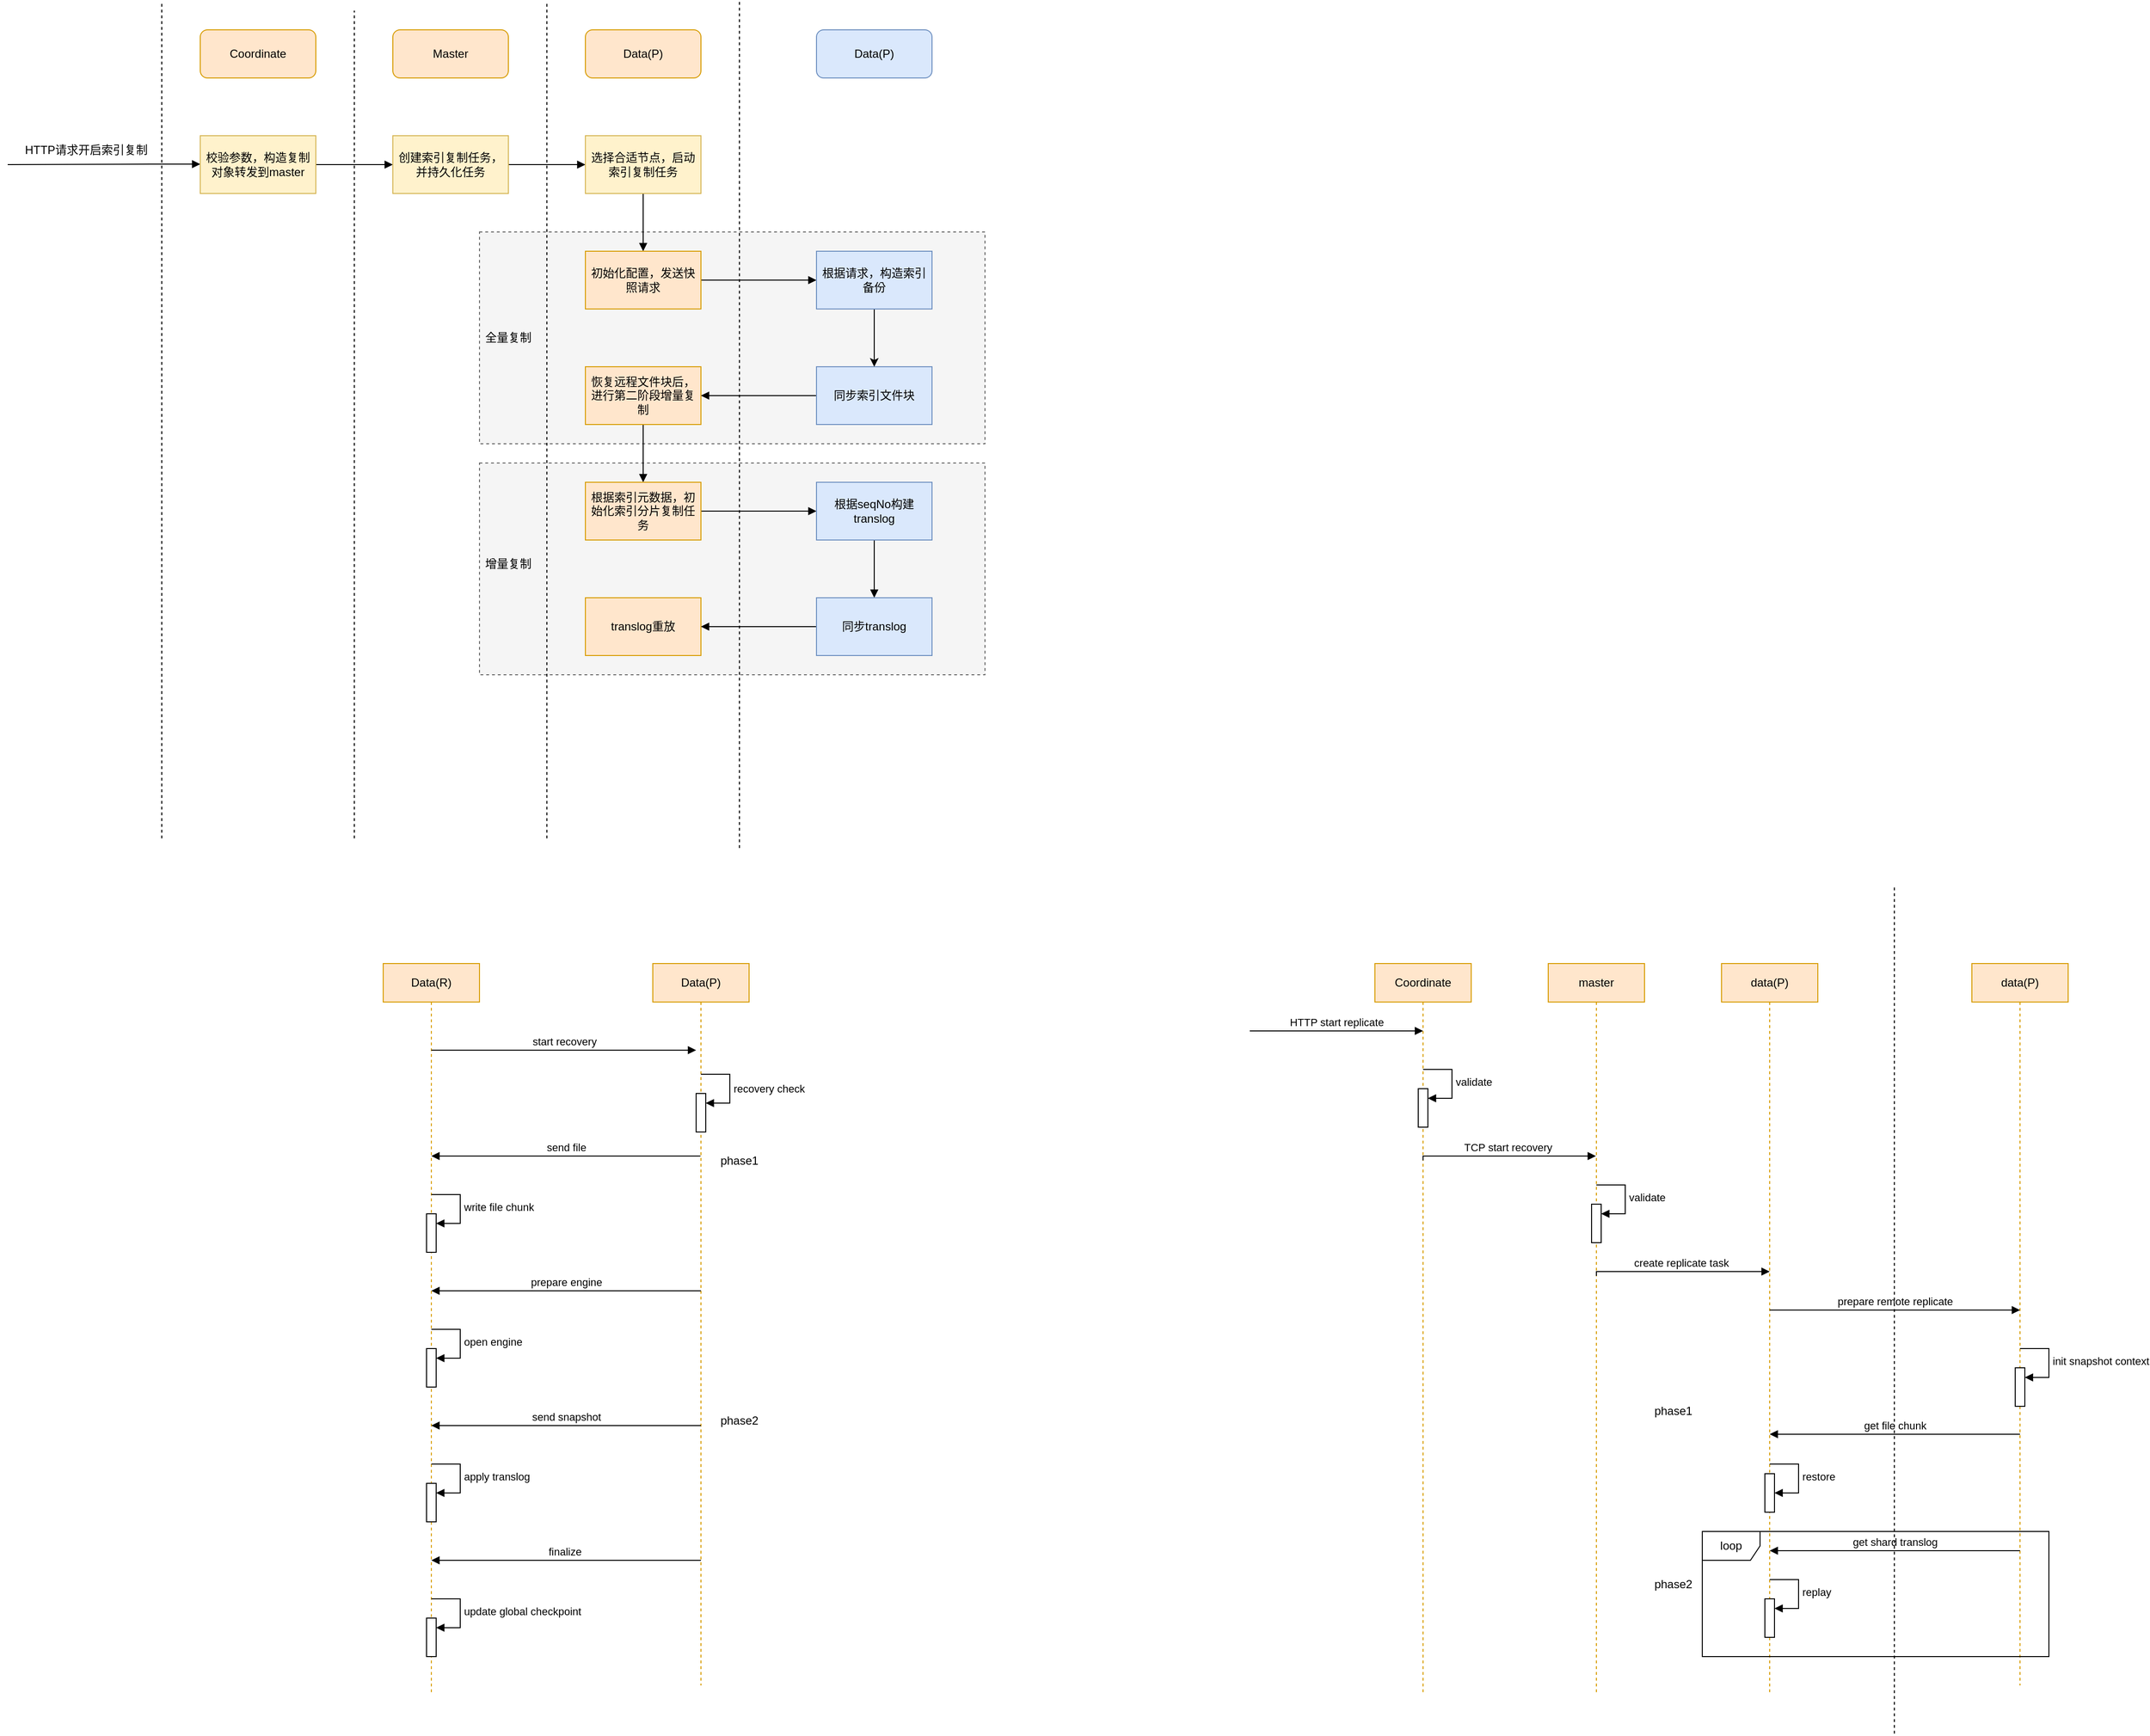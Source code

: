 <mxfile version="21.0.6" type="github">
  <diagram id="kgpKYQtTHZ0yAKxKKP6v" name="Page-1">
    <mxGraphModel dx="2603" dy="796" grid="1" gridSize="10" guides="1" tooltips="1" connect="1" arrows="1" fold="1" page="1" pageScale="1" pageWidth="1169" pageHeight="1654" math="0" shadow="0">
      <root>
        <mxCell id="0" />
        <mxCell id="1" parent="0" />
        <mxCell id="WmvgUTqw2XlQgtCc3bEv-22" value="" style="rounded=0;whiteSpace=wrap;html=1;dashed=1;fillColor=#f5f5f5;fontColor=#333333;strokeColor=#666666;" parent="1" vertex="1">
          <mxGeometry x="490" y="560" width="525" height="220" as="geometry" />
        </mxCell>
        <mxCell id="WmvgUTqw2XlQgtCc3bEv-21" value="" style="rounded=0;whiteSpace=wrap;html=1;dashed=1;fillColor=#f5f5f5;strokeColor=#666666;fontColor=#333333;" parent="1" vertex="1">
          <mxGeometry x="490" y="320" width="525" height="220" as="geometry" />
        </mxCell>
        <mxCell id="PM9TSfu3fzQXG_fMd-_V-1" value="" style="endArrow=none;html=1;rounded=0;dashed=1;" parent="1" edge="1">
          <mxGeometry width="50" height="50" relative="1" as="geometry">
            <mxPoint x="160" y="950" as="sourcePoint" />
            <mxPoint x="160" y="80" as="targetPoint" />
          </mxGeometry>
        </mxCell>
        <mxCell id="PM9TSfu3fzQXG_fMd-_V-2" value="Coordinate" style="rounded=1;whiteSpace=wrap;html=1;fillColor=#ffe6cc;strokeColor=#d79b00;" parent="1" vertex="1">
          <mxGeometry x="200" y="110" width="120" height="50" as="geometry" />
        </mxCell>
        <mxCell id="PM9TSfu3fzQXG_fMd-_V-3" value="" style="endArrow=none;html=1;rounded=0;dashed=1;" parent="1" edge="1">
          <mxGeometry width="50" height="50" relative="1" as="geometry">
            <mxPoint x="560" y="950" as="sourcePoint" />
            <mxPoint x="560" y="80" as="targetPoint" />
          </mxGeometry>
        </mxCell>
        <mxCell id="PM9TSfu3fzQXG_fMd-_V-5" value="" style="endArrow=block;html=1;rounded=0;endFill=1;" parent="1" edge="1">
          <mxGeometry relative="1" as="geometry">
            <mxPoint y="250" as="sourcePoint" />
            <mxPoint x="200" y="249.5" as="targetPoint" />
            <Array as="points">
              <mxPoint x="150" y="249.5" />
            </Array>
          </mxGeometry>
        </mxCell>
        <mxCell id="PM9TSfu3fzQXG_fMd-_V-7" value="Master" style="rounded=1;whiteSpace=wrap;html=1;fillColor=#ffe6cc;strokeColor=#d79b00;" parent="1" vertex="1">
          <mxGeometry x="400" y="110" width="120" height="50" as="geometry" />
        </mxCell>
        <mxCell id="WmvgUTqw2XlQgtCc3bEv-4" style="edgeStyle=orthogonalEdgeStyle;rounded=0;orthogonalLoop=1;jettySize=auto;html=1;exitX=1;exitY=0.5;exitDx=0;exitDy=0;entryX=0;entryY=0.5;entryDx=0;entryDy=0;endArrow=block;endFill=1;" parent="1" source="PM9TSfu3fzQXG_fMd-_V-8" target="PM9TSfu3fzQXG_fMd-_V-10" edge="1">
          <mxGeometry relative="1" as="geometry" />
        </mxCell>
        <mxCell id="PM9TSfu3fzQXG_fMd-_V-8" value="校验参数，构造复制对象转发到master" style="rounded=0;whiteSpace=wrap;html=1;fillColor=#fff2cc;strokeColor=#d6b656;" parent="1" vertex="1">
          <mxGeometry x="200" y="220" width="120" height="60" as="geometry" />
        </mxCell>
        <mxCell id="WmvgUTqw2XlQgtCc3bEv-7" style="edgeStyle=orthogonalEdgeStyle;rounded=0;orthogonalLoop=1;jettySize=auto;html=1;exitX=1;exitY=0.5;exitDx=0;exitDy=0;entryX=0;entryY=0.5;entryDx=0;entryDy=0;endArrow=block;endFill=1;" parent="1" source="PM9TSfu3fzQXG_fMd-_V-10" target="Iq0vz-vZi5H4jPWASZ7c-6" edge="1">
          <mxGeometry relative="1" as="geometry" />
        </mxCell>
        <mxCell id="PM9TSfu3fzQXG_fMd-_V-10" value="创建索引复制任务，并持久化任务" style="rounded=0;whiteSpace=wrap;html=1;fillColor=#fff2cc;strokeColor=#d6b656;" parent="1" vertex="1">
          <mxGeometry x="400" y="220" width="120" height="60" as="geometry" />
        </mxCell>
        <mxCell id="PM9TSfu3fzQXG_fMd-_V-14" value="" style="endArrow=none;html=1;rounded=0;dashed=1;" parent="1" edge="1">
          <mxGeometry width="50" height="50" relative="1" as="geometry">
            <mxPoint x="360" y="950" as="sourcePoint" />
            <mxPoint x="360" y="90" as="targetPoint" />
          </mxGeometry>
        </mxCell>
        <mxCell id="PM9TSfu3fzQXG_fMd-_V-15" value="Data(P)" style="rounded=1;whiteSpace=wrap;html=1;fillColor=#ffe6cc;strokeColor=#d79b00;" parent="1" vertex="1">
          <mxGeometry x="600" y="110" width="120" height="50" as="geometry" />
        </mxCell>
        <mxCell id="Iq0vz-vZi5H4jPWASZ7c-3" value="Data(P)" style="rounded=1;whiteSpace=wrap;html=1;fillColor=#dae8fc;strokeColor=#6c8ebf;" parent="1" vertex="1">
          <mxGeometry x="840" y="110" width="120" height="50" as="geometry" />
        </mxCell>
        <mxCell id="Iq0vz-vZi5H4jPWASZ7c-4" value="" style="endArrow=none;html=1;rounded=0;dashed=1;" parent="1" edge="1">
          <mxGeometry width="50" height="50" relative="1" as="geometry">
            <mxPoint x="760" y="960" as="sourcePoint" />
            <mxPoint x="760" y="80" as="targetPoint" />
          </mxGeometry>
        </mxCell>
        <mxCell id="WmvgUTqw2XlQgtCc3bEv-9" style="edgeStyle=orthogonalEdgeStyle;rounded=0;orthogonalLoop=1;jettySize=auto;html=1;exitX=0.5;exitY=1;exitDx=0;exitDy=0;entryX=0.5;entryY=0;entryDx=0;entryDy=0;endArrow=block;endFill=1;" parent="1" source="Iq0vz-vZi5H4jPWASZ7c-6" target="Iq0vz-vZi5H4jPWASZ7c-9" edge="1">
          <mxGeometry relative="1" as="geometry" />
        </mxCell>
        <mxCell id="Iq0vz-vZi5H4jPWASZ7c-6" value="选择合适节点，启动索引复制任务" style="rounded=0;whiteSpace=wrap;html=1;fillColor=#fff2cc;strokeColor=#d6b656;" parent="1" vertex="1">
          <mxGeometry x="600" y="220" width="120" height="60" as="geometry" />
        </mxCell>
        <mxCell id="WmvgUTqw2XlQgtCc3bEv-8" style="edgeStyle=orthogonalEdgeStyle;rounded=0;orthogonalLoop=1;jettySize=auto;html=1;exitX=1;exitY=0.5;exitDx=0;exitDy=0;entryX=0;entryY=0.5;entryDx=0;entryDy=0;endArrow=block;endFill=1;" parent="1" source="Iq0vz-vZi5H4jPWASZ7c-9" target="Iq0vz-vZi5H4jPWASZ7c-14" edge="1">
          <mxGeometry relative="1" as="geometry" />
        </mxCell>
        <mxCell id="Iq0vz-vZi5H4jPWASZ7c-9" value="初始化配置，发送快照请求" style="rounded=0;whiteSpace=wrap;html=1;fillColor=#ffe6cc;strokeColor=#d79b00;" parent="1" vertex="1">
          <mxGeometry x="600" y="340" width="120" height="60" as="geometry" />
        </mxCell>
        <mxCell id="WmvgUTqw2XlQgtCc3bEv-18" style="edgeStyle=orthogonalEdgeStyle;rounded=0;orthogonalLoop=1;jettySize=auto;html=1;exitX=0.5;exitY=1;exitDx=0;exitDy=0;endArrow=block;endFill=1;" parent="1" source="Iq0vz-vZi5H4jPWASZ7c-10" target="Iq0vz-vZi5H4jPWASZ7c-19" edge="1">
          <mxGeometry relative="1" as="geometry" />
        </mxCell>
        <mxCell id="Iq0vz-vZi5H4jPWASZ7c-10" value="恢复远程文件块后，进行第二阶段增量复制" style="rounded=0;whiteSpace=wrap;html=1;fillColor=#ffe6cc;strokeColor=#d79b00;" parent="1" vertex="1">
          <mxGeometry x="600" y="460" width="120" height="60" as="geometry" />
        </mxCell>
        <mxCell id="WmvgUTqw2XlQgtCc3bEv-13" style="edgeStyle=orthogonalEdgeStyle;rounded=0;orthogonalLoop=1;jettySize=auto;html=1;exitX=0;exitY=0.5;exitDx=0;exitDy=0;entryX=1;entryY=0.5;entryDx=0;entryDy=0;endArrow=block;endFill=1;" parent="1" source="Iq0vz-vZi5H4jPWASZ7c-12" target="Iq0vz-vZi5H4jPWASZ7c-10" edge="1">
          <mxGeometry relative="1" as="geometry" />
        </mxCell>
        <mxCell id="Iq0vz-vZi5H4jPWASZ7c-12" value="同步索引文件块" style="rounded=0;whiteSpace=wrap;html=1;fillColor=#dae8fc;strokeColor=#6c8ebf;" parent="1" vertex="1">
          <mxGeometry x="840" y="460" width="120" height="60" as="geometry" />
        </mxCell>
        <mxCell id="WmvgUTqw2XlQgtCc3bEv-17" style="edgeStyle=orthogonalEdgeStyle;rounded=0;orthogonalLoop=1;jettySize=auto;html=1;exitX=0.5;exitY=1;exitDx=0;exitDy=0;entryX=0.5;entryY=0;entryDx=0;entryDy=0;" parent="1" source="Iq0vz-vZi5H4jPWASZ7c-14" target="Iq0vz-vZi5H4jPWASZ7c-12" edge="1">
          <mxGeometry relative="1" as="geometry" />
        </mxCell>
        <mxCell id="Iq0vz-vZi5H4jPWASZ7c-14" value="根据请求，构造索引备份" style="rounded=0;whiteSpace=wrap;html=1;fillColor=#dae8fc;strokeColor=#6c8ebf;" parent="1" vertex="1">
          <mxGeometry x="840" y="340" width="120" height="60" as="geometry" />
        </mxCell>
        <mxCell id="WmvgUTqw2XlQgtCc3bEv-19" style="edgeStyle=orthogonalEdgeStyle;rounded=0;orthogonalLoop=1;jettySize=auto;html=1;exitX=1;exitY=0.5;exitDx=0;exitDy=0;entryX=0;entryY=0.5;entryDx=0;entryDy=0;endArrow=block;endFill=1;" parent="1" source="Iq0vz-vZi5H4jPWASZ7c-19" target="Iq0vz-vZi5H4jPWASZ7c-23" edge="1">
          <mxGeometry relative="1" as="geometry" />
        </mxCell>
        <mxCell id="Iq0vz-vZi5H4jPWASZ7c-19" value="根据索引元数据，初始化索引分片复制任务" style="rounded=0;whiteSpace=wrap;html=1;fillColor=#ffe6cc;strokeColor=#d79b00;" parent="1" vertex="1">
          <mxGeometry x="600" y="580" width="120" height="60" as="geometry" />
        </mxCell>
        <mxCell id="WmvgUTqw2XlQgtCc3bEv-20" value="" style="edgeStyle=orthogonalEdgeStyle;rounded=0;orthogonalLoop=1;jettySize=auto;html=1;endArrow=block;endFill=1;" parent="1" source="Iq0vz-vZi5H4jPWASZ7c-23" target="Iq0vz-vZi5H4jPWASZ7c-27" edge="1">
          <mxGeometry relative="1" as="geometry" />
        </mxCell>
        <mxCell id="Iq0vz-vZi5H4jPWASZ7c-23" value="根据seqNo构建translog" style="rounded=0;whiteSpace=wrap;html=1;fillColor=#dae8fc;strokeColor=#6c8ebf;" parent="1" vertex="1">
          <mxGeometry x="840" y="580" width="120" height="60" as="geometry" />
        </mxCell>
        <mxCell id="Iq0vz-vZi5H4jPWASZ7c-25" value="translog重放" style="rounded=0;whiteSpace=wrap;html=1;fillColor=#ffe6cc;strokeColor=#d79b00;" parent="1" vertex="1">
          <mxGeometry x="600" y="700" width="120" height="60" as="geometry" />
        </mxCell>
        <mxCell id="WmvgUTqw2XlQgtCc3bEv-14" style="edgeStyle=orthogonalEdgeStyle;rounded=0;orthogonalLoop=1;jettySize=auto;html=1;exitX=0;exitY=0.5;exitDx=0;exitDy=0;entryX=1;entryY=0.5;entryDx=0;entryDy=0;endArrow=block;endFill=1;" parent="1" source="Iq0vz-vZi5H4jPWASZ7c-27" target="Iq0vz-vZi5H4jPWASZ7c-25" edge="1">
          <mxGeometry relative="1" as="geometry" />
        </mxCell>
        <mxCell id="Iq0vz-vZi5H4jPWASZ7c-27" value="同步translog" style="rounded=0;whiteSpace=wrap;html=1;fillColor=#dae8fc;strokeColor=#6c8ebf;" parent="1" vertex="1">
          <mxGeometry x="840" y="700" width="120" height="60" as="geometry" />
        </mxCell>
        <mxCell id="BRsfPpCAPz9ScMx33HAy-3" value="phase1" style="text;html=1;strokeColor=none;fillColor=none;align=center;verticalAlign=middle;whiteSpace=wrap;rounded=0;" parent="1" vertex="1">
          <mxGeometry x="730" y="1270" width="60" height="30" as="geometry" />
        </mxCell>
        <mxCell id="BRsfPpCAPz9ScMx33HAy-4" value="phase2" style="text;html=1;strokeColor=none;fillColor=none;align=center;verticalAlign=middle;whiteSpace=wrap;rounded=0;" parent="1" vertex="1">
          <mxGeometry x="730" y="1540" width="60" height="30" as="geometry" />
        </mxCell>
        <mxCell id="WmvgUTqw2XlQgtCc3bEv-2" value="&amp;nbsp;HTTP请求开启索引复制" style="text;html=1;strokeColor=none;fillColor=none;align=center;verticalAlign=middle;whiteSpace=wrap;rounded=0;" parent="1" vertex="1">
          <mxGeometry x="10" y="220" width="140" height="30" as="geometry" />
        </mxCell>
        <mxCell id="WmvgUTqw2XlQgtCc3bEv-23" value="全量复制" style="text;html=1;strokeColor=none;fillColor=none;align=center;verticalAlign=middle;whiteSpace=wrap;rounded=0;" parent="1" vertex="1">
          <mxGeometry x="490" y="415" width="60" height="30" as="geometry" />
        </mxCell>
        <mxCell id="WmvgUTqw2XlQgtCc3bEv-24" value="增量复制" style="text;html=1;strokeColor=none;fillColor=none;align=center;verticalAlign=middle;whiteSpace=wrap;rounded=0;" parent="1" vertex="1">
          <mxGeometry x="490" y="650" width="60" height="30" as="geometry" />
        </mxCell>
        <mxCell id="45s4qazxSG5iI6Zt1e1w-13" value="Data(R)" style="shape=umlLifeline;perimeter=lifelinePerimeter;whiteSpace=wrap;html=1;container=1;dropTarget=0;collapsible=0;recursiveResize=0;outlineConnect=0;portConstraint=eastwest;newEdgeStyle={&quot;edgeStyle&quot;:&quot;elbowEdgeStyle&quot;,&quot;elbow&quot;:&quot;vertical&quot;,&quot;curved&quot;:0,&quot;rounded&quot;:0};fillColor=#ffe6cc;strokeColor=#d79b00;" parent="1" vertex="1">
          <mxGeometry x="390" y="1080" width="100" height="760" as="geometry" />
        </mxCell>
        <mxCell id="45s4qazxSG5iI6Zt1e1w-14" value="" style="html=1;points=[];perimeter=orthogonalPerimeter;outlineConnect=0;targetShapes=umlLifeline;portConstraint=eastwest;newEdgeStyle={&quot;edgeStyle&quot;:&quot;elbowEdgeStyle&quot;,&quot;elbow&quot;:&quot;vertical&quot;,&quot;curved&quot;:0,&quot;rounded&quot;:0};" parent="45s4qazxSG5iI6Zt1e1w-13" vertex="1">
          <mxGeometry x="45" y="260" width="10" height="40" as="geometry" />
        </mxCell>
        <mxCell id="45s4qazxSG5iI6Zt1e1w-15" value="write file chunk" style="html=1;align=left;spacingLeft=2;endArrow=block;rounded=0;edgeStyle=orthogonalEdgeStyle;curved=0;rounded=0;" parent="45s4qazxSG5iI6Zt1e1w-13" target="45s4qazxSG5iI6Zt1e1w-14" edge="1">
          <mxGeometry x="0.012" relative="1" as="geometry">
            <mxPoint x="50" y="240" as="sourcePoint" />
            <Array as="points">
              <mxPoint x="80" y="270" />
            </Array>
            <mxPoint as="offset" />
          </mxGeometry>
        </mxCell>
        <mxCell id="45s4qazxSG5iI6Zt1e1w-29" value="" style="html=1;points=[];perimeter=orthogonalPerimeter;outlineConnect=0;targetShapes=umlLifeline;portConstraint=eastwest;newEdgeStyle={&quot;edgeStyle&quot;:&quot;elbowEdgeStyle&quot;,&quot;elbow&quot;:&quot;vertical&quot;,&quot;curved&quot;:0,&quot;rounded&quot;:0};" parent="45s4qazxSG5iI6Zt1e1w-13" vertex="1">
          <mxGeometry x="45" y="400" width="10" height="40" as="geometry" />
        </mxCell>
        <mxCell id="45s4qazxSG5iI6Zt1e1w-30" value="open engine" style="html=1;align=left;spacingLeft=2;endArrow=block;rounded=0;edgeStyle=orthogonalEdgeStyle;curved=0;rounded=0;" parent="45s4qazxSG5iI6Zt1e1w-13" target="45s4qazxSG5iI6Zt1e1w-29" edge="1">
          <mxGeometry relative="1" as="geometry">
            <mxPoint x="50" y="380" as="sourcePoint" />
            <Array as="points">
              <mxPoint x="80" y="410" />
            </Array>
          </mxGeometry>
        </mxCell>
        <mxCell id="45s4qazxSG5iI6Zt1e1w-34" value="" style="html=1;points=[];perimeter=orthogonalPerimeter;outlineConnect=0;targetShapes=umlLifeline;portConstraint=eastwest;newEdgeStyle={&quot;edgeStyle&quot;:&quot;elbowEdgeStyle&quot;,&quot;elbow&quot;:&quot;vertical&quot;,&quot;curved&quot;:0,&quot;rounded&quot;:0};" parent="45s4qazxSG5iI6Zt1e1w-13" vertex="1">
          <mxGeometry x="45" y="540" width="10" height="40" as="geometry" />
        </mxCell>
        <mxCell id="45s4qazxSG5iI6Zt1e1w-35" value="apply translog" style="html=1;align=left;spacingLeft=2;endArrow=block;rounded=0;edgeStyle=orthogonalEdgeStyle;curved=0;rounded=0;" parent="45s4qazxSG5iI6Zt1e1w-13" target="45s4qazxSG5iI6Zt1e1w-34" edge="1">
          <mxGeometry x="0.012" relative="1" as="geometry">
            <mxPoint x="50" y="520" as="sourcePoint" />
            <Array as="points">
              <mxPoint x="80" y="550" />
            </Array>
            <mxPoint as="offset" />
          </mxGeometry>
        </mxCell>
        <mxCell id="45s4qazxSG5iI6Zt1e1w-39" value="" style="html=1;points=[];perimeter=orthogonalPerimeter;outlineConnect=0;targetShapes=umlLifeline;portConstraint=eastwest;newEdgeStyle={&quot;edgeStyle&quot;:&quot;elbowEdgeStyle&quot;,&quot;elbow&quot;:&quot;vertical&quot;,&quot;curved&quot;:0,&quot;rounded&quot;:0};" parent="45s4qazxSG5iI6Zt1e1w-13" vertex="1">
          <mxGeometry x="45" y="680" width="10" height="40" as="geometry" />
        </mxCell>
        <mxCell id="45s4qazxSG5iI6Zt1e1w-40" value="update global checkpoint" style="html=1;align=left;spacingLeft=2;endArrow=block;rounded=0;edgeStyle=orthogonalEdgeStyle;curved=0;rounded=0;" parent="45s4qazxSG5iI6Zt1e1w-13" target="45s4qazxSG5iI6Zt1e1w-39" edge="1">
          <mxGeometry relative="1" as="geometry">
            <mxPoint x="50" y="660" as="sourcePoint" />
            <Array as="points">
              <mxPoint x="80" y="690" />
            </Array>
          </mxGeometry>
        </mxCell>
        <mxCell id="45s4qazxSG5iI6Zt1e1w-16" value="Data(P)" style="shape=umlLifeline;perimeter=lifelinePerimeter;whiteSpace=wrap;html=1;container=1;dropTarget=0;collapsible=0;recursiveResize=0;outlineConnect=0;portConstraint=eastwest;newEdgeStyle={&quot;edgeStyle&quot;:&quot;elbowEdgeStyle&quot;,&quot;elbow&quot;:&quot;vertical&quot;,&quot;curved&quot;:0,&quot;rounded&quot;:0};fillColor=#ffe6cc;strokeColor=#d79b00;" parent="1" vertex="1">
          <mxGeometry x="670" y="1080" width="100" height="750" as="geometry" />
        </mxCell>
        <mxCell id="45s4qazxSG5iI6Zt1e1w-17" value="" style="html=1;points=[];perimeter=orthogonalPerimeter;outlineConnect=0;targetShapes=umlLifeline;portConstraint=eastwest;newEdgeStyle={&quot;edgeStyle&quot;:&quot;elbowEdgeStyle&quot;,&quot;elbow&quot;:&quot;vertical&quot;,&quot;curved&quot;:0,&quot;rounded&quot;:0};" parent="45s4qazxSG5iI6Zt1e1w-16" vertex="1">
          <mxGeometry x="45" y="135" width="10" height="40" as="geometry" />
        </mxCell>
        <mxCell id="45s4qazxSG5iI6Zt1e1w-18" value="recovery check" style="html=1;align=left;spacingLeft=2;endArrow=block;rounded=0;edgeStyle=orthogonalEdgeStyle;curved=0;rounded=0;" parent="45s4qazxSG5iI6Zt1e1w-16" target="45s4qazxSG5iI6Zt1e1w-17" edge="1">
          <mxGeometry x="0.059" relative="1" as="geometry">
            <mxPoint x="50" y="115" as="sourcePoint" />
            <Array as="points">
              <mxPoint x="80" y="145" />
            </Array>
            <mxPoint as="offset" />
          </mxGeometry>
        </mxCell>
        <mxCell id="45s4qazxSG5iI6Zt1e1w-21" value="start recovery" style="html=1;verticalAlign=bottom;endArrow=block;edgeStyle=elbowEdgeStyle;elbow=vertical;curved=0;rounded=0;" parent="1" edge="1">
          <mxGeometry x="0.004" relative="1" as="geometry">
            <mxPoint x="440" y="1170" as="sourcePoint" />
            <mxPoint x="715" y="1170" as="targetPoint" />
            <mxPoint as="offset" />
          </mxGeometry>
        </mxCell>
        <mxCell id="45s4qazxSG5iI6Zt1e1w-22" value="send file" style="html=1;verticalAlign=bottom;endArrow=block;edgeStyle=elbowEdgeStyle;elbow=vertical;curved=0;rounded=0;" parent="1" source="45s4qazxSG5iI6Zt1e1w-16" edge="1">
          <mxGeometry x="0.002" width="80" relative="1" as="geometry">
            <mxPoint x="520" y="1280" as="sourcePoint" />
            <mxPoint x="440" y="1280" as="targetPoint" />
            <mxPoint as="offset" />
          </mxGeometry>
        </mxCell>
        <mxCell id="45s4qazxSG5iI6Zt1e1w-24" value="prepare engine" style="html=1;verticalAlign=bottom;endArrow=block;edgeStyle=elbowEdgeStyle;elbow=horizontal;curved=0;rounded=0;" parent="1" edge="1">
          <mxGeometry width="80" relative="1" as="geometry">
            <mxPoint x="720" y="1420" as="sourcePoint" />
            <mxPoint x="440" y="1420" as="targetPoint" />
          </mxGeometry>
        </mxCell>
        <mxCell id="45s4qazxSG5iI6Zt1e1w-31" value="send snapshot" style="html=1;verticalAlign=bottom;endArrow=block;edgeStyle=elbowEdgeStyle;elbow=vertical;curved=0;rounded=0;" parent="1" edge="1">
          <mxGeometry width="80" relative="1" as="geometry">
            <mxPoint x="720" y="1560" as="sourcePoint" />
            <mxPoint x="440" y="1560" as="targetPoint" />
          </mxGeometry>
        </mxCell>
        <mxCell id="45s4qazxSG5iI6Zt1e1w-36" value="finalize&amp;nbsp;" style="html=1;verticalAlign=bottom;endArrow=block;edgeStyle=elbowEdgeStyle;elbow=vertical;curved=0;rounded=0;" parent="1" edge="1">
          <mxGeometry width="80" relative="1" as="geometry">
            <mxPoint x="720" y="1700" as="sourcePoint" />
            <mxPoint x="440" y="1700" as="targetPoint" />
          </mxGeometry>
        </mxCell>
        <mxCell id="5-fn1UyO5SDsgG5wvGQP-1" value="data(P)" style="shape=umlLifeline;perimeter=lifelinePerimeter;whiteSpace=wrap;html=1;container=1;dropTarget=0;collapsible=0;recursiveResize=0;outlineConnect=0;portConstraint=eastwest;newEdgeStyle={&quot;edgeStyle&quot;:&quot;elbowEdgeStyle&quot;,&quot;elbow&quot;:&quot;vertical&quot;,&quot;curved&quot;:0,&quot;rounded&quot;:0};fillColor=#ffe6cc;strokeColor=#d79b00;" vertex="1" parent="1">
          <mxGeometry x="1780" y="1080" width="100" height="760" as="geometry" />
        </mxCell>
        <mxCell id="5-fn1UyO5SDsgG5wvGQP-2" value="" style="html=1;points=[];perimeter=orthogonalPerimeter;outlineConnect=0;targetShapes=umlLifeline;portConstraint=eastwest;newEdgeStyle={&quot;edgeStyle&quot;:&quot;elbowEdgeStyle&quot;,&quot;elbow&quot;:&quot;vertical&quot;,&quot;curved&quot;:0,&quot;rounded&quot;:0};" vertex="1" parent="5-fn1UyO5SDsgG5wvGQP-1">
          <mxGeometry x="45" y="530" width="10" height="40" as="geometry" />
        </mxCell>
        <mxCell id="5-fn1UyO5SDsgG5wvGQP-3" value="" style="html=1;points=[];perimeter=orthogonalPerimeter;outlineConnect=0;targetShapes=umlLifeline;portConstraint=eastwest;newEdgeStyle={&quot;edgeStyle&quot;:&quot;elbowEdgeStyle&quot;,&quot;elbow&quot;:&quot;vertical&quot;,&quot;curved&quot;:0,&quot;rounded&quot;:0};" vertex="1" parent="5-fn1UyO5SDsgG5wvGQP-1">
          <mxGeometry x="45" y="660" width="10" height="40" as="geometry" />
        </mxCell>
        <mxCell id="5-fn1UyO5SDsgG5wvGQP-4" value="replay" style="html=1;align=left;spacingLeft=2;endArrow=block;rounded=0;edgeStyle=orthogonalEdgeStyle;curved=0;rounded=0;" edge="1" parent="5-fn1UyO5SDsgG5wvGQP-1" target="5-fn1UyO5SDsgG5wvGQP-3">
          <mxGeometry relative="1" as="geometry">
            <mxPoint x="50" y="640" as="sourcePoint" />
            <Array as="points">
              <mxPoint x="80" y="670" />
            </Array>
          </mxGeometry>
        </mxCell>
        <mxCell id="5-fn1UyO5SDsgG5wvGQP-5" value="data(P)" style="shape=umlLifeline;perimeter=lifelinePerimeter;whiteSpace=wrap;html=1;container=1;dropTarget=0;collapsible=0;recursiveResize=0;outlineConnect=0;portConstraint=eastwest;newEdgeStyle={&quot;edgeStyle&quot;:&quot;elbowEdgeStyle&quot;,&quot;elbow&quot;:&quot;vertical&quot;,&quot;curved&quot;:0,&quot;rounded&quot;:0};fillColor=#ffe6cc;strokeColor=#d79b00;" vertex="1" parent="1">
          <mxGeometry x="2040" y="1080" width="100" height="750" as="geometry" />
        </mxCell>
        <mxCell id="5-fn1UyO5SDsgG5wvGQP-6" value="" style="html=1;points=[];perimeter=orthogonalPerimeter;outlineConnect=0;targetShapes=umlLifeline;portConstraint=eastwest;newEdgeStyle={&quot;edgeStyle&quot;:&quot;elbowEdgeStyle&quot;,&quot;elbow&quot;:&quot;vertical&quot;,&quot;curved&quot;:0,&quot;rounded&quot;:0};" vertex="1" parent="5-fn1UyO5SDsgG5wvGQP-5">
          <mxGeometry x="45" y="420" width="10" height="40" as="geometry" />
        </mxCell>
        <mxCell id="5-fn1UyO5SDsgG5wvGQP-7" value="init snapshot context" style="html=1;align=left;spacingLeft=2;endArrow=block;rounded=0;edgeStyle=orthogonalEdgeStyle;curved=0;rounded=0;" edge="1" parent="5-fn1UyO5SDsgG5wvGQP-5" target="5-fn1UyO5SDsgG5wvGQP-6">
          <mxGeometry x="0.012" relative="1" as="geometry">
            <mxPoint x="50" y="400" as="sourcePoint" />
            <Array as="points">
              <mxPoint x="80" y="430" />
            </Array>
            <mxPoint as="offset" />
          </mxGeometry>
        </mxCell>
        <mxCell id="5-fn1UyO5SDsgG5wvGQP-8" value="prepare remote replicate" style="html=1;verticalAlign=bottom;endArrow=block;edgeStyle=elbowEdgeStyle;elbow=vertical;curved=0;rounded=0;" edge="1" parent="1">
          <mxGeometry width="80" relative="1" as="geometry">
            <mxPoint x="1830" y="1440" as="sourcePoint" />
            <mxPoint x="2090" y="1440" as="targetPoint" />
          </mxGeometry>
        </mxCell>
        <mxCell id="5-fn1UyO5SDsgG5wvGQP-9" value="Coordinate" style="shape=umlLifeline;perimeter=lifelinePerimeter;whiteSpace=wrap;html=1;container=1;dropTarget=0;collapsible=0;recursiveResize=0;outlineConnect=0;portConstraint=eastwest;newEdgeStyle={&quot;edgeStyle&quot;:&quot;elbowEdgeStyle&quot;,&quot;elbow&quot;:&quot;vertical&quot;,&quot;curved&quot;:0,&quot;rounded&quot;:0};fillColor=#ffe6cc;strokeColor=#d79b00;" vertex="1" parent="1">
          <mxGeometry x="1420" y="1080" width="100" height="760" as="geometry" />
        </mxCell>
        <mxCell id="5-fn1UyO5SDsgG5wvGQP-10" value="" style="html=1;points=[];perimeter=orthogonalPerimeter;outlineConnect=0;targetShapes=umlLifeline;portConstraint=eastwest;newEdgeStyle={&quot;edgeStyle&quot;:&quot;elbowEdgeStyle&quot;,&quot;elbow&quot;:&quot;vertical&quot;,&quot;curved&quot;:0,&quot;rounded&quot;:0};" vertex="1" parent="5-fn1UyO5SDsgG5wvGQP-9">
          <mxGeometry x="45" y="130" width="10" height="40" as="geometry" />
        </mxCell>
        <mxCell id="5-fn1UyO5SDsgG5wvGQP-11" value="validate" style="html=1;align=left;spacingLeft=2;endArrow=block;rounded=0;edgeStyle=orthogonalEdgeStyle;curved=0;rounded=0;" edge="1" parent="5-fn1UyO5SDsgG5wvGQP-9" target="5-fn1UyO5SDsgG5wvGQP-10">
          <mxGeometry relative="1" as="geometry">
            <mxPoint x="50" y="110" as="sourcePoint" />
            <Array as="points">
              <mxPoint x="80" y="140" />
            </Array>
          </mxGeometry>
        </mxCell>
        <mxCell id="5-fn1UyO5SDsgG5wvGQP-12" value="HTTP start replicate" style="html=1;verticalAlign=bottom;endArrow=block;edgeStyle=elbowEdgeStyle;elbow=vertical;curved=0;rounded=0;" edge="1" parent="1">
          <mxGeometry relative="1" as="geometry">
            <mxPoint x="1290" y="1150" as="sourcePoint" />
            <mxPoint x="1470" y="1150" as="targetPoint" />
            <mxPoint as="offset" />
          </mxGeometry>
        </mxCell>
        <mxCell id="5-fn1UyO5SDsgG5wvGQP-13" value="master" style="shape=umlLifeline;perimeter=lifelinePerimeter;whiteSpace=wrap;html=1;container=1;dropTarget=0;collapsible=0;recursiveResize=0;outlineConnect=0;portConstraint=eastwest;newEdgeStyle={&quot;edgeStyle&quot;:&quot;elbowEdgeStyle&quot;,&quot;elbow&quot;:&quot;vertical&quot;,&quot;curved&quot;:0,&quot;rounded&quot;:0};fillColor=#ffe6cc;strokeColor=#d79b00;" vertex="1" parent="1">
          <mxGeometry x="1600" y="1080" width="100" height="760" as="geometry" />
        </mxCell>
        <mxCell id="5-fn1UyO5SDsgG5wvGQP-14" value="" style="html=1;points=[];perimeter=orthogonalPerimeter;outlineConnect=0;targetShapes=umlLifeline;portConstraint=eastwest;newEdgeStyle={&quot;edgeStyle&quot;:&quot;elbowEdgeStyle&quot;,&quot;elbow&quot;:&quot;vertical&quot;,&quot;curved&quot;:0,&quot;rounded&quot;:0};" vertex="1" parent="5-fn1UyO5SDsgG5wvGQP-13">
          <mxGeometry x="45" y="250" width="10" height="40" as="geometry" />
        </mxCell>
        <mxCell id="5-fn1UyO5SDsgG5wvGQP-15" value="validate" style="html=1;align=left;spacingLeft=2;endArrow=block;rounded=0;edgeStyle=orthogonalEdgeStyle;curved=0;rounded=0;" edge="1" parent="5-fn1UyO5SDsgG5wvGQP-13" target="5-fn1UyO5SDsgG5wvGQP-14">
          <mxGeometry relative="1" as="geometry">
            <mxPoint x="50" y="230" as="sourcePoint" />
            <Array as="points">
              <mxPoint x="80" y="260" />
            </Array>
          </mxGeometry>
        </mxCell>
        <mxCell id="5-fn1UyO5SDsgG5wvGQP-16" value="TCP start recovery" style="html=1;verticalAlign=bottom;endArrow=block;edgeStyle=elbowEdgeStyle;elbow=vertical;curved=0;rounded=0;" edge="1" parent="1" target="5-fn1UyO5SDsgG5wvGQP-13">
          <mxGeometry relative="1" as="geometry">
            <mxPoint x="1470" y="1284.5" as="sourcePoint" />
            <mxPoint x="1745" y="1284.5" as="targetPoint" />
            <mxPoint as="offset" />
            <Array as="points">
              <mxPoint x="1650" y="1280" />
            </Array>
          </mxGeometry>
        </mxCell>
        <mxCell id="5-fn1UyO5SDsgG5wvGQP-17" value="create replicate task" style="html=1;verticalAlign=bottom;endArrow=block;edgeStyle=elbowEdgeStyle;elbow=vertical;curved=0;rounded=0;" edge="1" parent="1">
          <mxGeometry x="-0.003" relative="1" as="geometry">
            <mxPoint x="1650" y="1404.5" as="sourcePoint" />
            <mxPoint x="1830" y="1400" as="targetPoint" />
            <mxPoint as="offset" />
            <Array as="points">
              <mxPoint x="1830" y="1400" />
            </Array>
          </mxGeometry>
        </mxCell>
        <mxCell id="5-fn1UyO5SDsgG5wvGQP-18" value="get file chunk" style="html=1;verticalAlign=bottom;endArrow=block;edgeStyle=elbowEdgeStyle;elbow=vertical;curved=0;rounded=0;" edge="1" parent="1">
          <mxGeometry width="80" relative="1" as="geometry">
            <mxPoint x="2090" y="1569" as="sourcePoint" />
            <mxPoint x="1830" y="1569" as="targetPoint" />
          </mxGeometry>
        </mxCell>
        <mxCell id="5-fn1UyO5SDsgG5wvGQP-19" value="phase1" style="text;html=1;strokeColor=none;fillColor=none;align=center;verticalAlign=middle;whiteSpace=wrap;rounded=0;" vertex="1" parent="1">
          <mxGeometry x="1700" y="1530" width="60" height="30" as="geometry" />
        </mxCell>
        <mxCell id="5-fn1UyO5SDsgG5wvGQP-20" value="get shard translog" style="html=1;verticalAlign=bottom;endArrow=block;edgeStyle=elbowEdgeStyle;elbow=horizontal;curved=0;rounded=0;" edge="1" parent="1">
          <mxGeometry width="80" relative="1" as="geometry">
            <mxPoint x="2090" y="1690" as="sourcePoint" />
            <mxPoint x="1830" y="1690" as="targetPoint" />
          </mxGeometry>
        </mxCell>
        <mxCell id="5-fn1UyO5SDsgG5wvGQP-21" value="phase2" style="text;html=1;strokeColor=none;fillColor=none;align=center;verticalAlign=middle;whiteSpace=wrap;rounded=0;" vertex="1" parent="1">
          <mxGeometry x="1700" y="1710" width="60" height="30" as="geometry" />
        </mxCell>
        <mxCell id="5-fn1UyO5SDsgG5wvGQP-22" value="restore" style="html=1;align=left;spacingLeft=2;endArrow=block;rounded=0;edgeStyle=orthogonalEdgeStyle;curved=0;rounded=0;" edge="1" parent="1">
          <mxGeometry relative="1" as="geometry">
            <mxPoint x="1830" y="1600" as="sourcePoint" />
            <Array as="points">
              <mxPoint x="1860" y="1630" />
            </Array>
            <mxPoint x="1835" y="1630" as="targetPoint" />
          </mxGeometry>
        </mxCell>
        <mxCell id="5-fn1UyO5SDsgG5wvGQP-23" value="loop" style="shape=umlFrame;whiteSpace=wrap;html=1;pointerEvents=0;" vertex="1" parent="1">
          <mxGeometry x="1760" y="1670" width="360" height="130" as="geometry" />
        </mxCell>
        <mxCell id="5-fn1UyO5SDsgG5wvGQP-24" value="" style="endArrow=none;html=1;rounded=0;dashed=1;" edge="1" parent="1">
          <mxGeometry width="50" height="50" relative="1" as="geometry">
            <mxPoint x="1959.5" y="1880" as="sourcePoint" />
            <mxPoint x="1959.5" y="1000" as="targetPoint" />
          </mxGeometry>
        </mxCell>
      </root>
    </mxGraphModel>
  </diagram>
</mxfile>

